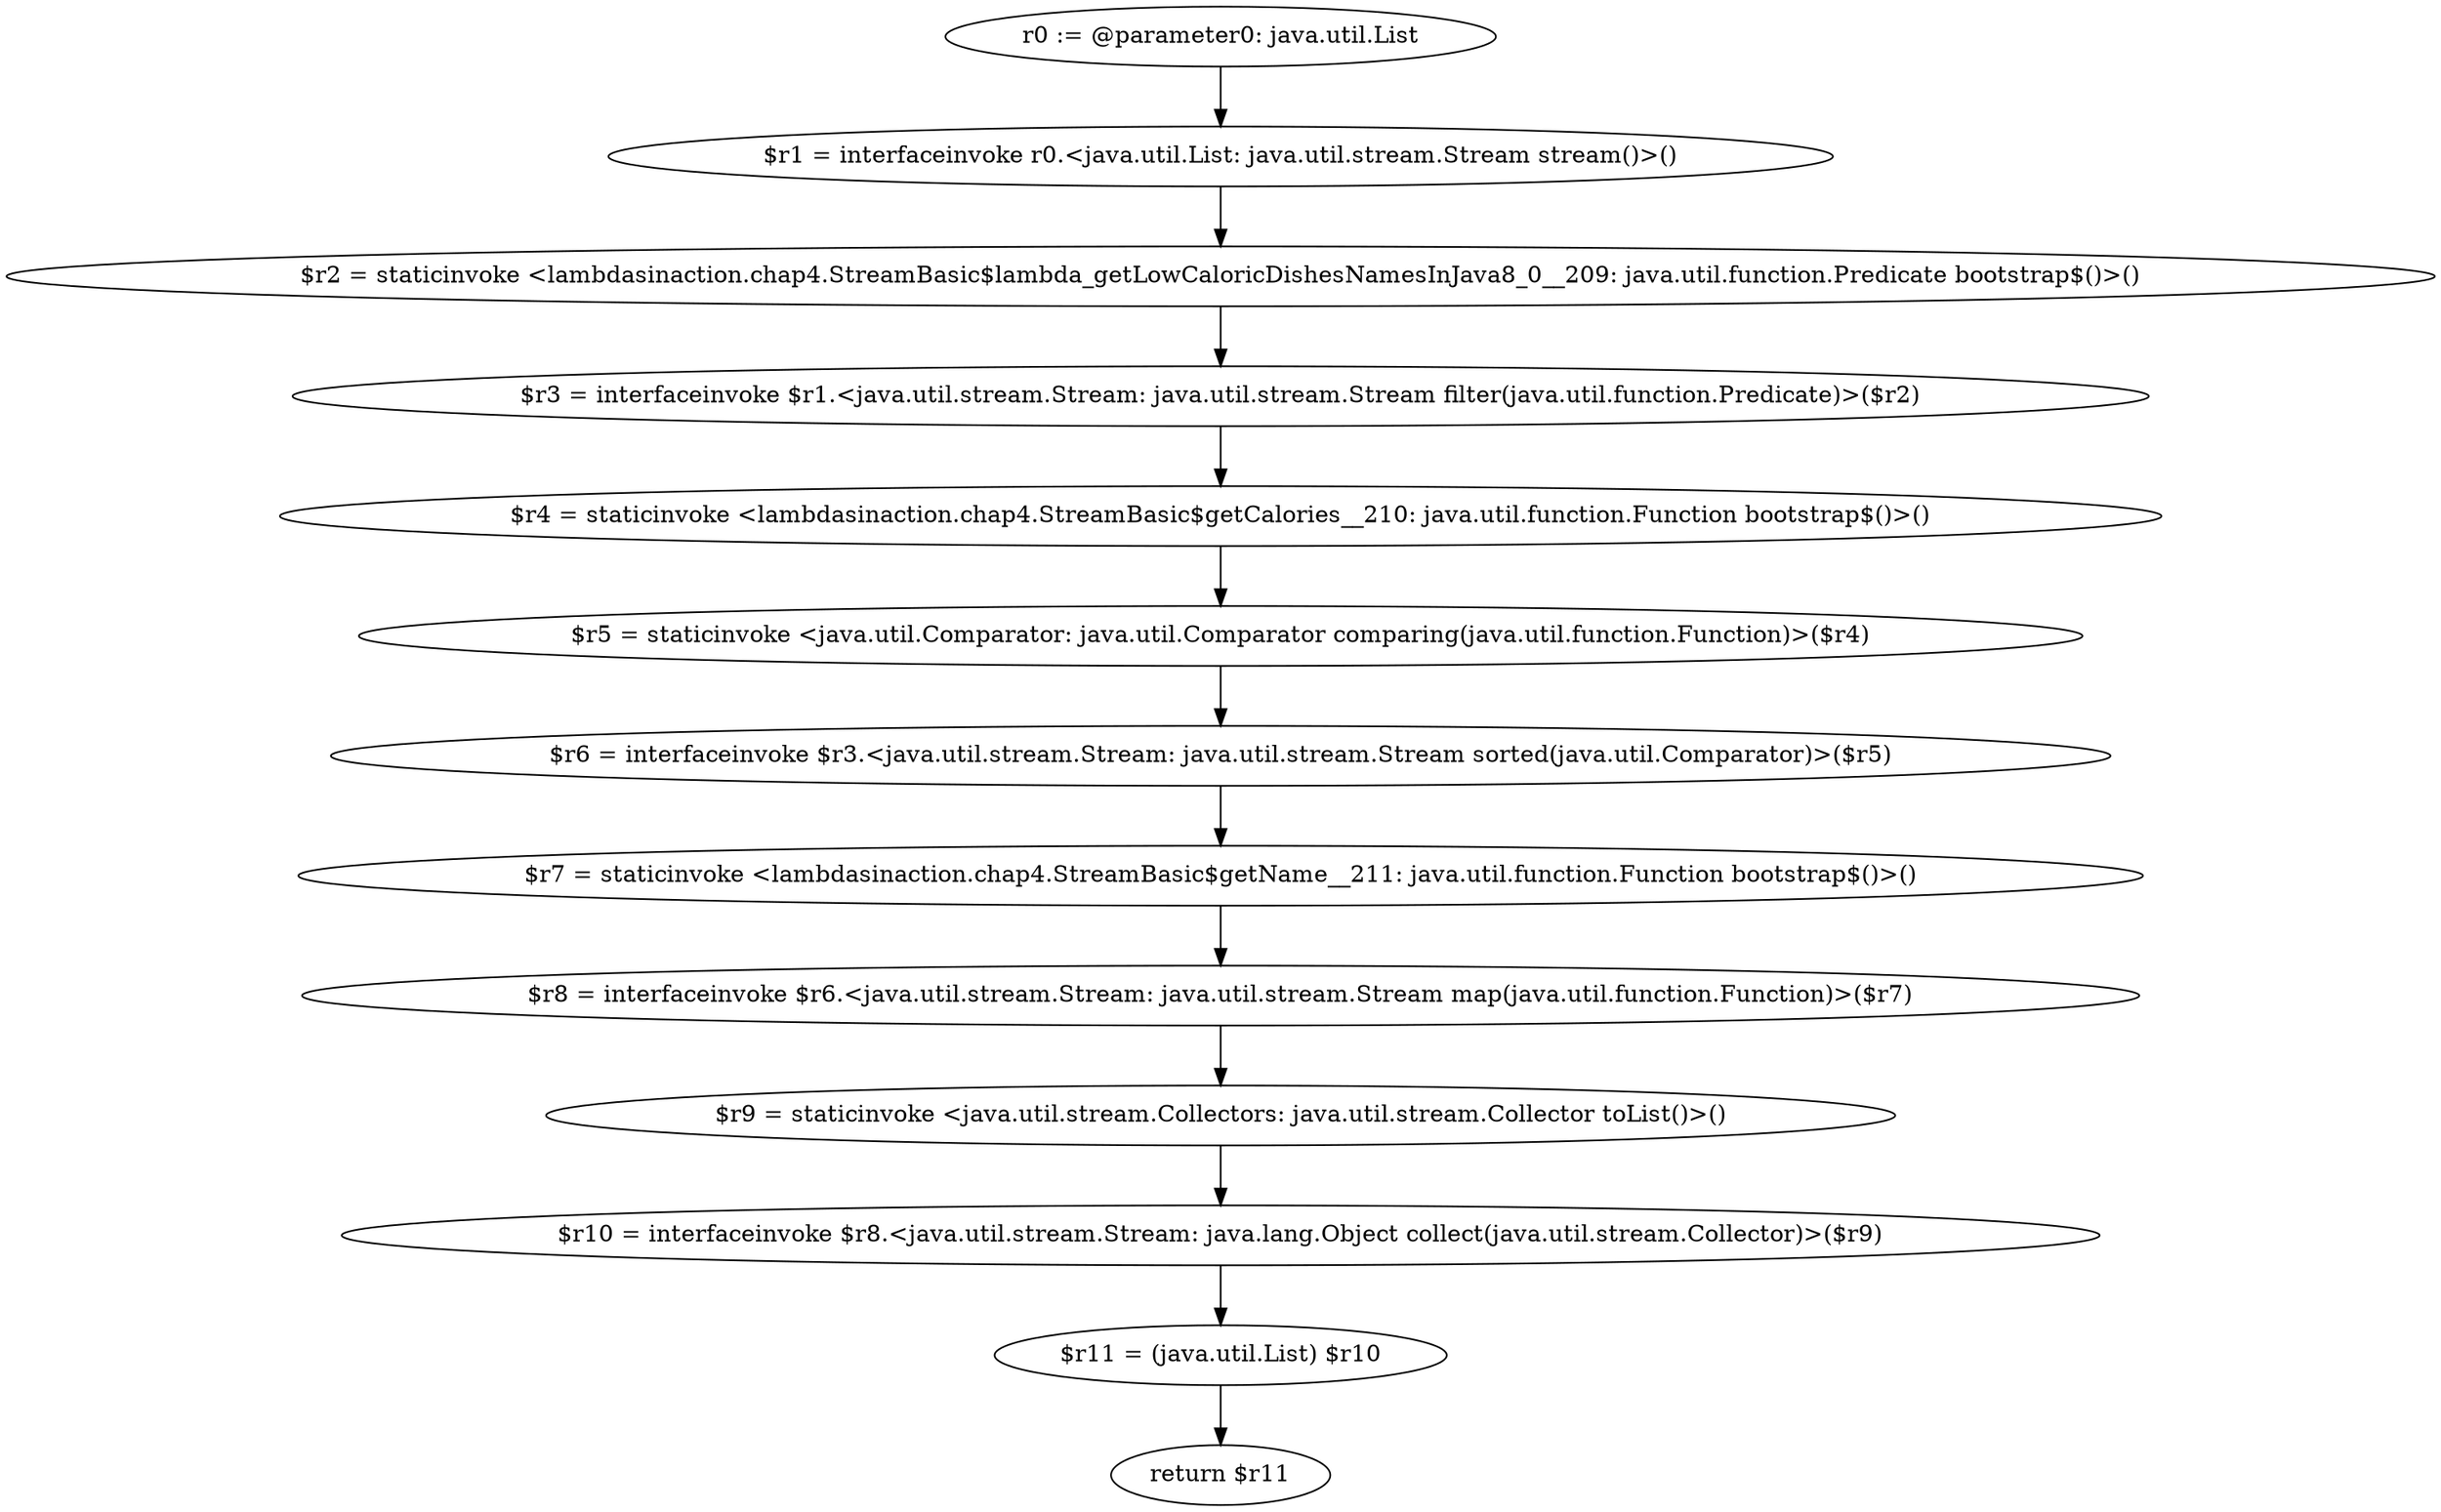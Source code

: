 digraph "unitGraph" {
    "r0 := @parameter0: java.util.List"
    "$r1 = interfaceinvoke r0.<java.util.List: java.util.stream.Stream stream()>()"
    "$r2 = staticinvoke <lambdasinaction.chap4.StreamBasic$lambda_getLowCaloricDishesNamesInJava8_0__209: java.util.function.Predicate bootstrap$()>()"
    "$r3 = interfaceinvoke $r1.<java.util.stream.Stream: java.util.stream.Stream filter(java.util.function.Predicate)>($r2)"
    "$r4 = staticinvoke <lambdasinaction.chap4.StreamBasic$getCalories__210: java.util.function.Function bootstrap$()>()"
    "$r5 = staticinvoke <java.util.Comparator: java.util.Comparator comparing(java.util.function.Function)>($r4)"
    "$r6 = interfaceinvoke $r3.<java.util.stream.Stream: java.util.stream.Stream sorted(java.util.Comparator)>($r5)"
    "$r7 = staticinvoke <lambdasinaction.chap4.StreamBasic$getName__211: java.util.function.Function bootstrap$()>()"
    "$r8 = interfaceinvoke $r6.<java.util.stream.Stream: java.util.stream.Stream map(java.util.function.Function)>($r7)"
    "$r9 = staticinvoke <java.util.stream.Collectors: java.util.stream.Collector toList()>()"
    "$r10 = interfaceinvoke $r8.<java.util.stream.Stream: java.lang.Object collect(java.util.stream.Collector)>($r9)"
    "$r11 = (java.util.List) $r10"
    "return $r11"
    "r0 := @parameter0: java.util.List"->"$r1 = interfaceinvoke r0.<java.util.List: java.util.stream.Stream stream()>()";
    "$r1 = interfaceinvoke r0.<java.util.List: java.util.stream.Stream stream()>()"->"$r2 = staticinvoke <lambdasinaction.chap4.StreamBasic$lambda_getLowCaloricDishesNamesInJava8_0__209: java.util.function.Predicate bootstrap$()>()";
    "$r2 = staticinvoke <lambdasinaction.chap4.StreamBasic$lambda_getLowCaloricDishesNamesInJava8_0__209: java.util.function.Predicate bootstrap$()>()"->"$r3 = interfaceinvoke $r1.<java.util.stream.Stream: java.util.stream.Stream filter(java.util.function.Predicate)>($r2)";
    "$r3 = interfaceinvoke $r1.<java.util.stream.Stream: java.util.stream.Stream filter(java.util.function.Predicate)>($r2)"->"$r4 = staticinvoke <lambdasinaction.chap4.StreamBasic$getCalories__210: java.util.function.Function bootstrap$()>()";
    "$r4 = staticinvoke <lambdasinaction.chap4.StreamBasic$getCalories__210: java.util.function.Function bootstrap$()>()"->"$r5 = staticinvoke <java.util.Comparator: java.util.Comparator comparing(java.util.function.Function)>($r4)";
    "$r5 = staticinvoke <java.util.Comparator: java.util.Comparator comparing(java.util.function.Function)>($r4)"->"$r6 = interfaceinvoke $r3.<java.util.stream.Stream: java.util.stream.Stream sorted(java.util.Comparator)>($r5)";
    "$r6 = interfaceinvoke $r3.<java.util.stream.Stream: java.util.stream.Stream sorted(java.util.Comparator)>($r5)"->"$r7 = staticinvoke <lambdasinaction.chap4.StreamBasic$getName__211: java.util.function.Function bootstrap$()>()";
    "$r7 = staticinvoke <lambdasinaction.chap4.StreamBasic$getName__211: java.util.function.Function bootstrap$()>()"->"$r8 = interfaceinvoke $r6.<java.util.stream.Stream: java.util.stream.Stream map(java.util.function.Function)>($r7)";
    "$r8 = interfaceinvoke $r6.<java.util.stream.Stream: java.util.stream.Stream map(java.util.function.Function)>($r7)"->"$r9 = staticinvoke <java.util.stream.Collectors: java.util.stream.Collector toList()>()";
    "$r9 = staticinvoke <java.util.stream.Collectors: java.util.stream.Collector toList()>()"->"$r10 = interfaceinvoke $r8.<java.util.stream.Stream: java.lang.Object collect(java.util.stream.Collector)>($r9)";
    "$r10 = interfaceinvoke $r8.<java.util.stream.Stream: java.lang.Object collect(java.util.stream.Collector)>($r9)"->"$r11 = (java.util.List) $r10";
    "$r11 = (java.util.List) $r10"->"return $r11";
}
